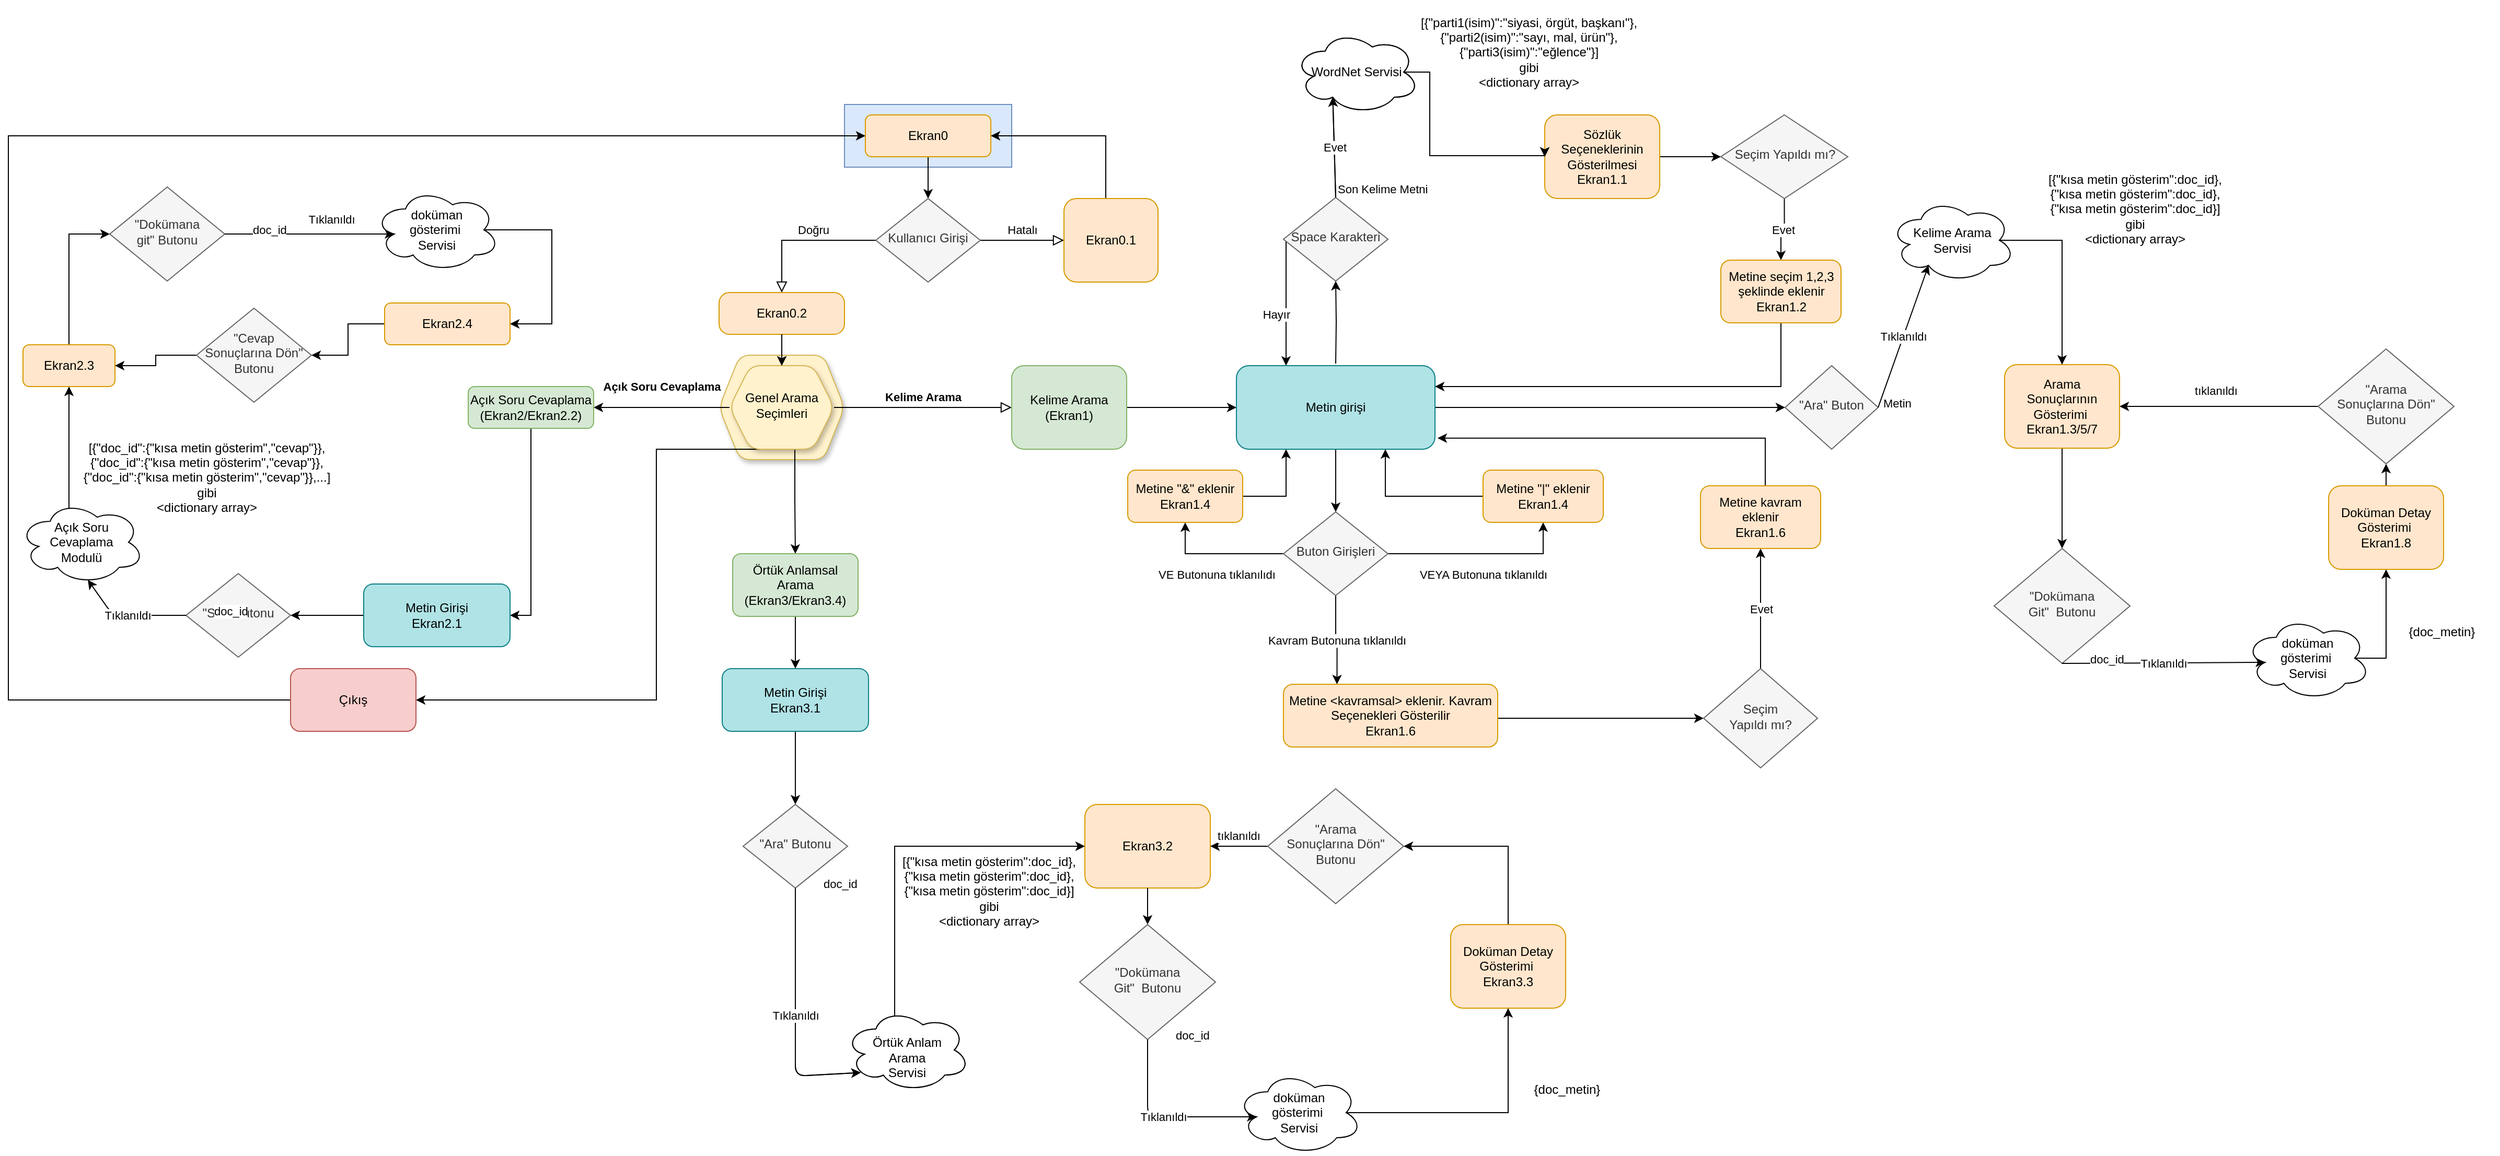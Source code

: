 <mxfile version="13.10.2" type="github">
  <diagram id="C5RBs43oDa-KdzZeNtuy" name="Page-1">
    <mxGraphModel dx="2903" dy="2151" grid="1" gridSize="10" guides="1" tooltips="1" connect="1" arrows="1" fold="1" page="1" pageScale="1" pageWidth="827" pageHeight="1169" math="0" shadow="0">
      <root>
        <mxCell id="WIyWlLk6GJQsqaUBKTNV-0" />
        <mxCell id="WIyWlLk6GJQsqaUBKTNV-1" parent="WIyWlLk6GJQsqaUBKTNV-0" />
        <mxCell id="Lr3nLyAAVqgkOwrDRTjN-105" value="Genel Arama Seçimleri" style="shape=hexagon;perimeter=hexagonPerimeter2;whiteSpace=wrap;html=1;fixedSize=1;rounded=1;shadow=1;sketch=0;fontFamily=Helvetica;fontSize=12;align=center;strokeWidth=1;spacing=6;spacingTop=-4;fillColor=#fff2cc;strokeColor=#d6b656;rounded=1;sketch=0;" parent="WIyWlLk6GJQsqaUBKTNV-1" vertex="1">
          <mxGeometry x="60" y="270" width="120" height="100" as="geometry" />
        </mxCell>
        <mxCell id="Lr3nLyAAVqgkOwrDRTjN-86" value="" style="rounded=0;whiteSpace=wrap;html=1;fillColor=#dae8fc;strokeColor=#6c8ebf;" parent="WIyWlLk6GJQsqaUBKTNV-1" vertex="1">
          <mxGeometry x="180" y="30" width="160" height="60" as="geometry" />
        </mxCell>
        <mxCell id="Lr3nLyAAVqgkOwrDRTjN-85" style="edgeStyle=orthogonalEdgeStyle;rounded=0;orthogonalLoop=1;jettySize=auto;html=1;exitX=0.5;exitY=1;exitDx=0;exitDy=0;entryX=0.5;entryY=0;entryDx=0;entryDy=0;" parent="WIyWlLk6GJQsqaUBKTNV-1" source="WIyWlLk6GJQsqaUBKTNV-3" target="WIyWlLk6GJQsqaUBKTNV-6" edge="1">
          <mxGeometry relative="1" as="geometry" />
        </mxCell>
        <mxCell id="WIyWlLk6GJQsqaUBKTNV-3" value="Ekran0" style="rounded=1;whiteSpace=wrap;html=1;fontSize=12;glass=0;strokeWidth=1;shadow=0;fillColor=#ffe6cc;strokeColor=#d79b00;" parent="WIyWlLk6GJQsqaUBKTNV-1" vertex="1">
          <mxGeometry x="200" y="40" width="120" height="40" as="geometry" />
        </mxCell>
        <mxCell id="WIyWlLk6GJQsqaUBKTNV-4" value="Doğru" style="rounded=0;html=1;jettySize=auto;orthogonalLoop=1;fontSize=11;endArrow=block;endFill=0;endSize=8;strokeWidth=1;shadow=0;labelBackgroundColor=none;edgeStyle=orthogonalEdgeStyle;entryX=0.5;entryY=0;entryDx=0;entryDy=0;" parent="WIyWlLk6GJQsqaUBKTNV-1" source="WIyWlLk6GJQsqaUBKTNV-6" target="Lr3nLyAAVqgkOwrDRTjN-0" edge="1">
          <mxGeometry x="-0.143" y="-10" relative="1" as="geometry">
            <mxPoint as="offset" />
          </mxGeometry>
        </mxCell>
        <mxCell id="WIyWlLk6GJQsqaUBKTNV-5" value="Hatalı" style="edgeStyle=orthogonalEdgeStyle;rounded=0;html=1;jettySize=auto;orthogonalLoop=1;fontSize=11;endArrow=block;endFill=0;endSize=8;strokeWidth=1;shadow=0;labelBackgroundColor=none;" parent="WIyWlLk6GJQsqaUBKTNV-1" source="WIyWlLk6GJQsqaUBKTNV-6" target="WIyWlLk6GJQsqaUBKTNV-7" edge="1">
          <mxGeometry y="10" relative="1" as="geometry">
            <mxPoint as="offset" />
            <mxPoint x="370" y="170" as="targetPoint" />
          </mxGeometry>
        </mxCell>
        <mxCell id="WIyWlLk6GJQsqaUBKTNV-6" value="Kullanıcı Girişi" style="rhombus;whiteSpace=wrap;html=1;shadow=0;fontFamily=Helvetica;fontSize=12;align=center;strokeWidth=1;spacing=6;spacingTop=-4;fillColor=#f5f5f5;strokeColor=#666666;fontColor=#333333;" parent="WIyWlLk6GJQsqaUBKTNV-1" vertex="1">
          <mxGeometry x="210" y="120" width="100" height="80" as="geometry" />
        </mxCell>
        <mxCell id="Lr3nLyAAVqgkOwrDRTjN-12" style="edgeStyle=orthogonalEdgeStyle;rounded=0;orthogonalLoop=1;jettySize=auto;html=1;exitX=0.75;exitY=0;exitDx=0;exitDy=0;entryX=1;entryY=0.5;entryDx=0;entryDy=0;" parent="WIyWlLk6GJQsqaUBKTNV-1" source="WIyWlLk6GJQsqaUBKTNV-7" target="WIyWlLk6GJQsqaUBKTNV-3" edge="1">
          <mxGeometry relative="1" as="geometry">
            <mxPoint x="440" y="60" as="targetPoint" />
            <Array as="points">
              <mxPoint x="430" y="120" />
              <mxPoint x="430" y="60" />
            </Array>
          </mxGeometry>
        </mxCell>
        <mxCell id="WIyWlLk6GJQsqaUBKTNV-7" value="Ekran0.1" style="rounded=1;whiteSpace=wrap;html=1;fontSize=12;glass=0;strokeWidth=1;shadow=0;fillColor=#ffe6cc;strokeColor=#d79b00;" parent="WIyWlLk6GJQsqaUBKTNV-1" vertex="1">
          <mxGeometry x="390" y="120" width="90" height="80" as="geometry" />
        </mxCell>
        <mxCell id="WIyWlLk6GJQsqaUBKTNV-9" value="Kelime Arama" style="edgeStyle=orthogonalEdgeStyle;rounded=0;html=1;jettySize=auto;orthogonalLoop=1;fontSize=11;endArrow=block;endFill=0;endSize=8;strokeWidth=1;shadow=0;labelBackgroundColor=none;entryX=0;entryY=0.5;entryDx=0;entryDy=0;fontStyle=1" parent="WIyWlLk6GJQsqaUBKTNV-1" source="WIyWlLk6GJQsqaUBKTNV-10" target="WIyWlLk6GJQsqaUBKTNV-12" edge="1">
          <mxGeometry y="10" relative="1" as="geometry">
            <mxPoint as="offset" />
            <mxPoint x="270" y="320" as="targetPoint" />
          </mxGeometry>
        </mxCell>
        <mxCell id="Lr3nLyAAVqgkOwrDRTjN-11" value="Açık Soru Cevaplama" style="edgeStyle=orthogonalEdgeStyle;rounded=0;orthogonalLoop=1;jettySize=auto;html=1;exitX=0;exitY=0.5;exitDx=0;exitDy=0;entryX=1;entryY=0.5;entryDx=0;entryDy=0;fontStyle=1" parent="WIyWlLk6GJQsqaUBKTNV-1" source="WIyWlLk6GJQsqaUBKTNV-10" target="Lr3nLyAAVqgkOwrDRTjN-10" edge="1">
          <mxGeometry y="-20" relative="1" as="geometry">
            <mxPoint as="offset" />
          </mxGeometry>
        </mxCell>
        <mxCell id="Lr3nLyAAVqgkOwrDRTjN-102" style="edgeStyle=orthogonalEdgeStyle;rounded=0;orthogonalLoop=1;jettySize=auto;html=1;exitX=0.375;exitY=1;exitDx=0;exitDy=0;entryX=1;entryY=0.5;entryDx=0;entryDy=0;" parent="WIyWlLk6GJQsqaUBKTNV-1" source="WIyWlLk6GJQsqaUBKTNV-10" target="Lr3nLyAAVqgkOwrDRTjN-53" edge="1">
          <mxGeometry relative="1" as="geometry">
            <Array as="points">
              <mxPoint y="360" />
              <mxPoint y="600" />
              <mxPoint x="-230" y="600" />
            </Array>
          </mxGeometry>
        </mxCell>
        <mxCell id="Lr3nLyAAVqgkOwrDRTjN-103" style="edgeStyle=orthogonalEdgeStyle;rounded=0;orthogonalLoop=1;jettySize=auto;html=1;exitX=0.625;exitY=1;exitDx=0;exitDy=0;entryX=0.5;entryY=0;entryDx=0;entryDy=0;" parent="WIyWlLk6GJQsqaUBKTNV-1" source="WIyWlLk6GJQsqaUBKTNV-10" target="WIyWlLk6GJQsqaUBKTNV-11" edge="1">
          <mxGeometry relative="1" as="geometry">
            <Array as="points">
              <mxPoint x="133" y="410" />
              <mxPoint x="133" y="410" />
            </Array>
          </mxGeometry>
        </mxCell>
        <mxCell id="WIyWlLk6GJQsqaUBKTNV-10" value="Genel Arama Seçimleri" style="shape=hexagon;perimeter=hexagonPerimeter2;whiteSpace=wrap;html=1;fixedSize=1;rounded=1;shadow=1;sketch=0;fontFamily=Helvetica;fontSize=12;align=center;strokeWidth=1;spacing=6;spacingTop=-4;fillColor=#fff2cc;strokeColor=#d6b656;rounded=1;sketch=0;" parent="WIyWlLk6GJQsqaUBKTNV-1" vertex="1">
          <mxGeometry x="70" y="280" width="100" height="80" as="geometry" />
        </mxCell>
        <mxCell id="Lr3nLyAAVqgkOwrDRTjN-84" style="edgeStyle=orthogonalEdgeStyle;rounded=0;orthogonalLoop=1;jettySize=auto;html=1;exitX=0.5;exitY=1;exitDx=0;exitDy=0;entryX=0.5;entryY=0;entryDx=0;entryDy=0;" parent="WIyWlLk6GJQsqaUBKTNV-1" source="WIyWlLk6GJQsqaUBKTNV-11" target="Lr3nLyAAVqgkOwrDRTjN-72" edge="1">
          <mxGeometry relative="1" as="geometry" />
        </mxCell>
        <mxCell id="WIyWlLk6GJQsqaUBKTNV-11" value="Örtük Anlamsal Arama &lt;br&gt;(Ekran3/Ekran3.4)" style="rounded=1;whiteSpace=wrap;html=1;fontSize=12;glass=0;strokeWidth=1;shadow=0;fillColor=#d5e8d4;strokeColor=#82b366;arcSize=13;" parent="WIyWlLk6GJQsqaUBKTNV-1" vertex="1">
          <mxGeometry x="73" y="460" width="120" height="60" as="geometry" />
        </mxCell>
        <mxCell id="Lr3nLyAAVqgkOwrDRTjN-5" style="edgeStyle=orthogonalEdgeStyle;rounded=0;orthogonalLoop=1;jettySize=auto;html=1;exitX=1;exitY=0.5;exitDx=0;exitDy=0;entryX=0;entryY=0.5;entryDx=0;entryDy=0;" parent="WIyWlLk6GJQsqaUBKTNV-1" source="WIyWlLk6GJQsqaUBKTNV-12" target="Lr3nLyAAVqgkOwrDRTjN-14" edge="1">
          <mxGeometry relative="1" as="geometry">
            <mxPoint x="551" y="260" as="sourcePoint" />
          </mxGeometry>
        </mxCell>
        <mxCell id="WIyWlLk6GJQsqaUBKTNV-12" value="Kelime Arama&lt;br&gt;(Ekran1)" style="rounded=1;whiteSpace=wrap;html=1;fontSize=12;glass=0;strokeWidth=1;shadow=0;fillColor=#d5e8d4;strokeColor=#82b366;" parent="WIyWlLk6GJQsqaUBKTNV-1" vertex="1">
          <mxGeometry x="340" y="280" width="110" height="80" as="geometry" />
        </mxCell>
        <mxCell id="Lr3nLyAAVqgkOwrDRTjN-100" value="" style="edgeStyle=orthogonalEdgeStyle;rounded=0;orthogonalLoop=1;jettySize=auto;html=1;" parent="WIyWlLk6GJQsqaUBKTNV-1" source="Lr3nLyAAVqgkOwrDRTjN-0" target="WIyWlLk6GJQsqaUBKTNV-10" edge="1">
          <mxGeometry relative="1" as="geometry" />
        </mxCell>
        <mxCell id="Lr3nLyAAVqgkOwrDRTjN-0" value="Ekran0.2" style="rounded=1;whiteSpace=wrap;html=1;fontSize=12;glass=0;strokeWidth=1;shadow=0;arcSize=25;fillColor=#ffe6cc;strokeColor=#d79b00;" parent="WIyWlLk6GJQsqaUBKTNV-1" vertex="1">
          <mxGeometry x="60" y="210" width="120" height="40" as="geometry" />
        </mxCell>
        <mxCell id="Lr3nLyAAVqgkOwrDRTjN-1" value="" style="endArrow=classic;html=1;exitX=0.5;exitY=1;exitDx=0;exitDy=0;entryX=0.5;entryY=0;entryDx=0;entryDy=0;" parent="WIyWlLk6GJQsqaUBKTNV-1" source="Lr3nLyAAVqgkOwrDRTjN-0" target="WIyWlLk6GJQsqaUBKTNV-10" edge="1">
          <mxGeometry width="50" height="50" relative="1" as="geometry">
            <mxPoint x="390" y="370" as="sourcePoint" />
            <mxPoint x="440" y="320" as="targetPoint" />
          </mxGeometry>
        </mxCell>
        <mxCell id="Lr3nLyAAVqgkOwrDRTjN-16" value="Hayır" style="edgeStyle=orthogonalEdgeStyle;rounded=0;orthogonalLoop=1;jettySize=auto;html=1;exitX=0;exitY=0.5;exitDx=0;exitDy=0;entryX=0.25;entryY=0;entryDx=0;entryDy=0;" parent="WIyWlLk6GJQsqaUBKTNV-1" source="Lr3nLyAAVqgkOwrDRTjN-4" target="Lr3nLyAAVqgkOwrDRTjN-14" edge="1">
          <mxGeometry x="0.196" y="-10" relative="1" as="geometry">
            <mxPoint x="680" y="259" as="targetPoint" />
            <Array as="points">
              <mxPoint x="603" y="159" />
            </Array>
            <mxPoint as="offset" />
          </mxGeometry>
        </mxCell>
        <mxCell id="Lr3nLyAAVqgkOwrDRTjN-4" value="Space Karakteri" style="rhombus;whiteSpace=wrap;html=1;shadow=0;fontFamily=Helvetica;fontSize=12;align=center;strokeWidth=1;spacing=6;spacingTop=-4;fillColor=#f5f5f5;strokeColor=#666666;fontColor=#333333;" parent="WIyWlLk6GJQsqaUBKTNV-1" vertex="1">
          <mxGeometry x="600" y="119" width="100" height="80" as="geometry" />
        </mxCell>
        <mxCell id="Lr3nLyAAVqgkOwrDRTjN-30" style="edgeStyle=orthogonalEdgeStyle;rounded=0;orthogonalLoop=1;jettySize=auto;html=1;exitX=1;exitY=0.5;exitDx=0;exitDy=0;entryX=0;entryY=0.5;entryDx=0;entryDy=0;" parent="WIyWlLk6GJQsqaUBKTNV-1" source="Lr3nLyAAVqgkOwrDRTjN-6" target="Lr3nLyAAVqgkOwrDRTjN-7" edge="1">
          <mxGeometry relative="1" as="geometry">
            <mxPoint x="1011" y="170" as="targetPoint" />
          </mxGeometry>
        </mxCell>
        <mxCell id="Lr3nLyAAVqgkOwrDRTjN-6" value="Sözlük Seçeneklerinin Gösterilmesi&lt;br&gt;Ekran1.1" style="rounded=1;whiteSpace=wrap;html=1;fontSize=12;glass=0;strokeWidth=1;shadow=0;fillColor=#ffe6cc;strokeColor=#d79b00;" parent="WIyWlLk6GJQsqaUBKTNV-1" vertex="1">
          <mxGeometry x="850" y="40" width="110" height="80" as="geometry" />
        </mxCell>
        <mxCell id="Lr3nLyAAVqgkOwrDRTjN-39" value="Evet" style="edgeStyle=orthogonalEdgeStyle;rounded=0;orthogonalLoop=1;jettySize=auto;html=1;entryX=0.5;entryY=0;entryDx=0;entryDy=0;exitX=0.5;exitY=1;exitDx=0;exitDy=0;" parent="WIyWlLk6GJQsqaUBKTNV-1" source="Lr3nLyAAVqgkOwrDRTjN-7" target="Lr3nLyAAVqgkOwrDRTjN-38" edge="1">
          <mxGeometry relative="1" as="geometry">
            <mxPoint x="1061" y="215" as="sourcePoint" />
          </mxGeometry>
        </mxCell>
        <mxCell id="Lr3nLyAAVqgkOwrDRTjN-7" value="Seçim Yapıldı mı?" style="rhombus;whiteSpace=wrap;html=1;shadow=0;fontFamily=Helvetica;fontSize=12;align=center;strokeWidth=1;spacing=6;spacingTop=-4;fillColor=#f5f5f5;strokeColor=#666666;fontColor=#333333;" parent="WIyWlLk6GJQsqaUBKTNV-1" vertex="1">
          <mxGeometry x="1018.5" y="40" width="121.5" height="80" as="geometry" />
        </mxCell>
        <mxCell id="Lr3nLyAAVqgkOwrDRTjN-57" style="edgeStyle=orthogonalEdgeStyle;rounded=0;orthogonalLoop=1;jettySize=auto;html=1;exitX=0.5;exitY=1;exitDx=0;exitDy=0;entryX=1;entryY=0.5;entryDx=0;entryDy=0;" parent="WIyWlLk6GJQsqaUBKTNV-1" source="Lr3nLyAAVqgkOwrDRTjN-10" target="Lr3nLyAAVqgkOwrDRTjN-56" edge="1">
          <mxGeometry relative="1" as="geometry" />
        </mxCell>
        <mxCell id="Lr3nLyAAVqgkOwrDRTjN-10" value="Açık Soru Cevaplama&lt;br&gt;(Ekran2/Ekran2.2)" style="rounded=1;whiteSpace=wrap;html=1;fontSize=12;glass=0;strokeWidth=1;shadow=0;fillColor=#d5e8d4;strokeColor=#82b366;" parent="WIyWlLk6GJQsqaUBKTNV-1" vertex="1">
          <mxGeometry x="-180" y="300" width="120" height="40" as="geometry" />
        </mxCell>
        <mxCell id="Lr3nLyAAVqgkOwrDRTjN-15" style="edgeStyle=orthogonalEdgeStyle;rounded=0;orthogonalLoop=1;jettySize=auto;html=1;entryX=0.5;entryY=1;entryDx=0;entryDy=0;" parent="WIyWlLk6GJQsqaUBKTNV-1" target="Lr3nLyAAVqgkOwrDRTjN-4" edge="1">
          <mxGeometry relative="1" as="geometry">
            <mxPoint x="650" y="278" as="sourcePoint" />
          </mxGeometry>
        </mxCell>
        <mxCell id="Lr3nLyAAVqgkOwrDRTjN-22" style="edgeStyle=orthogonalEdgeStyle;rounded=0;orthogonalLoop=1;jettySize=auto;html=1;exitX=0.5;exitY=1;exitDx=0;exitDy=0;entryX=0.5;entryY=0;entryDx=0;entryDy=0;" parent="WIyWlLk6GJQsqaUBKTNV-1" source="Lr3nLyAAVqgkOwrDRTjN-14" target="Lr3nLyAAVqgkOwrDRTjN-17" edge="1">
          <mxGeometry relative="1" as="geometry" />
        </mxCell>
        <mxCell id="Lr3nLyAAVqgkOwrDRTjN-41" style="edgeStyle=orthogonalEdgeStyle;rounded=0;orthogonalLoop=1;jettySize=auto;html=1;exitX=1;exitY=0.5;exitDx=0;exitDy=0;entryX=0;entryY=0.5;entryDx=0;entryDy=0;" parent="WIyWlLk6GJQsqaUBKTNV-1" source="Lr3nLyAAVqgkOwrDRTjN-14" target="Lr3nLyAAVqgkOwrDRTjN-42" edge="1">
          <mxGeometry relative="1" as="geometry">
            <mxPoint x="1133.207" y="345.138" as="targetPoint" />
          </mxGeometry>
        </mxCell>
        <mxCell id="Lr3nLyAAVqgkOwrDRTjN-14" value="Metin girişi" style="rounded=1;whiteSpace=wrap;html=1;fontSize=12;glass=0;strokeWidth=1;shadow=0;fillColor=#b0e3e6;strokeColor=#0e8088;" parent="WIyWlLk6GJQsqaUBKTNV-1" vertex="1">
          <mxGeometry x="555" y="280" width="190" height="80" as="geometry" />
        </mxCell>
        <mxCell id="Lr3nLyAAVqgkOwrDRTjN-23" value="VE Butonuna tıklanılıdı" style="edgeStyle=orthogonalEdgeStyle;rounded=0;orthogonalLoop=1;jettySize=auto;html=1;exitX=0;exitY=0.5;exitDx=0;exitDy=0;entryX=0.5;entryY=1;entryDx=0;entryDy=0;" parent="WIyWlLk6GJQsqaUBKTNV-1" source="Lr3nLyAAVqgkOwrDRTjN-17" target="Lr3nLyAAVqgkOwrDRTjN-18" edge="1">
          <mxGeometry x="0.029" y="20" relative="1" as="geometry">
            <mxPoint as="offset" />
          </mxGeometry>
        </mxCell>
        <mxCell id="Lr3nLyAAVqgkOwrDRTjN-24" value="VEYA Butonuna tıklanıldı" style="edgeStyle=orthogonalEdgeStyle;rounded=0;orthogonalLoop=1;jettySize=auto;html=1;exitX=1;exitY=0.5;exitDx=0;exitDy=0;entryX=0.5;entryY=1;entryDx=0;entryDy=0;" parent="WIyWlLk6GJQsqaUBKTNV-1" source="Lr3nLyAAVqgkOwrDRTjN-17" target="Lr3nLyAAVqgkOwrDRTjN-20" edge="1">
          <mxGeometry x="0.016" y="-20" relative="1" as="geometry">
            <mxPoint as="offset" />
          </mxGeometry>
        </mxCell>
        <mxCell id="Lr3nLyAAVqgkOwrDRTjN-27" value="Kavram Butonuna tıklanıldı" style="edgeStyle=orthogonalEdgeStyle;rounded=0;orthogonalLoop=1;jettySize=auto;html=1;entryX=0.25;entryY=0;entryDx=0;entryDy=0;" parent="WIyWlLk6GJQsqaUBKTNV-1" source="Lr3nLyAAVqgkOwrDRTjN-17" target="Lr3nLyAAVqgkOwrDRTjN-25" edge="1">
          <mxGeometry relative="1" as="geometry" />
        </mxCell>
        <mxCell id="Lr3nLyAAVqgkOwrDRTjN-17" value="Buton Girişleri" style="rhombus;whiteSpace=wrap;html=1;shadow=0;fontFamily=Helvetica;fontSize=12;align=center;strokeWidth=1;spacing=6;spacingTop=-4;fillColor=#f5f5f5;strokeColor=#666666;fontColor=#333333;" parent="WIyWlLk6GJQsqaUBKTNV-1" vertex="1">
          <mxGeometry x="600" y="420" width="100" height="80" as="geometry" />
        </mxCell>
        <mxCell id="Lr3nLyAAVqgkOwrDRTjN-19" style="edgeStyle=orthogonalEdgeStyle;rounded=0;orthogonalLoop=1;jettySize=auto;html=1;exitX=1;exitY=0.5;exitDx=0;exitDy=0;entryX=0.25;entryY=1;entryDx=0;entryDy=0;" parent="WIyWlLk6GJQsqaUBKTNV-1" source="Lr3nLyAAVqgkOwrDRTjN-18" target="Lr3nLyAAVqgkOwrDRTjN-14" edge="1">
          <mxGeometry relative="1" as="geometry" />
        </mxCell>
        <mxCell id="Lr3nLyAAVqgkOwrDRTjN-18" value="Metine &quot;&amp;amp;&quot; eklenir&lt;br&gt;Ekran1.4" style="rounded=1;whiteSpace=wrap;html=1;fontSize=12;glass=0;strokeWidth=1;shadow=0;fillColor=#ffe6cc;strokeColor=#d79b00;" parent="WIyWlLk6GJQsqaUBKTNV-1" vertex="1">
          <mxGeometry x="451" y="380" width="110" height="50" as="geometry" />
        </mxCell>
        <mxCell id="Lr3nLyAAVqgkOwrDRTjN-21" style="edgeStyle=orthogonalEdgeStyle;rounded=0;orthogonalLoop=1;jettySize=auto;html=1;exitX=0;exitY=0.5;exitDx=0;exitDy=0;entryX=0.75;entryY=1;entryDx=0;entryDy=0;" parent="WIyWlLk6GJQsqaUBKTNV-1" source="Lr3nLyAAVqgkOwrDRTjN-20" target="Lr3nLyAAVqgkOwrDRTjN-14" edge="1">
          <mxGeometry relative="1" as="geometry" />
        </mxCell>
        <mxCell id="Lr3nLyAAVqgkOwrDRTjN-20" value="Metine &quot;|&quot; eklenir&lt;br&gt;Ekran1.4" style="rounded=1;whiteSpace=wrap;html=1;fontSize=12;glass=0;strokeWidth=1;shadow=0;fillColor=#ffe6cc;strokeColor=#d79b00;" parent="WIyWlLk6GJQsqaUBKTNV-1" vertex="1">
          <mxGeometry x="791" y="380" width="115" height="50" as="geometry" />
        </mxCell>
        <mxCell id="Lr3nLyAAVqgkOwrDRTjN-31" style="edgeStyle=orthogonalEdgeStyle;rounded=0;orthogonalLoop=1;jettySize=auto;html=1;exitX=1;exitY=0.5;exitDx=0;exitDy=0;entryX=0;entryY=0.5;entryDx=0;entryDy=0;" parent="WIyWlLk6GJQsqaUBKTNV-1" source="Lr3nLyAAVqgkOwrDRTjN-25" target="Lr3nLyAAVqgkOwrDRTjN-32" edge="1">
          <mxGeometry relative="1" as="geometry">
            <mxPoint x="801" y="580" as="targetPoint" />
            <Array as="points">
              <mxPoint x="805" y="618" />
            </Array>
          </mxGeometry>
        </mxCell>
        <mxCell id="Lr3nLyAAVqgkOwrDRTjN-25" value="Metine &amp;lt;kavramsal&amp;gt; eklenir. Kavram Seçenekleri Gösterilir&lt;br&gt;Ekran1.6" style="rounded=1;whiteSpace=wrap;html=1;fontSize=12;glass=0;strokeWidth=1;shadow=0;fillColor=#ffe6cc;strokeColor=#d79b00;" parent="WIyWlLk6GJQsqaUBKTNV-1" vertex="1">
          <mxGeometry x="600" y="585" width="205" height="60" as="geometry" />
        </mxCell>
        <mxCell id="Lr3nLyAAVqgkOwrDRTjN-36" value="Evet" style="edgeStyle=orthogonalEdgeStyle;rounded=0;orthogonalLoop=1;jettySize=auto;html=1;exitX=0.5;exitY=0;exitDx=0;exitDy=0;entryX=0.5;entryY=1;entryDx=0;entryDy=0;" parent="WIyWlLk6GJQsqaUBKTNV-1" source="Lr3nLyAAVqgkOwrDRTjN-32" target="Lr3nLyAAVqgkOwrDRTjN-35" edge="1">
          <mxGeometry relative="1" as="geometry" />
        </mxCell>
        <mxCell id="Lr3nLyAAVqgkOwrDRTjN-32" value="Seçim &lt;br&gt;Yapıldı mı?" style="rhombus;whiteSpace=wrap;html=1;shadow=0;fontFamily=Helvetica;fontSize=12;align=center;strokeWidth=1;spacing=6;spacingTop=-4;fillColor=#f5f5f5;strokeColor=#666666;fontColor=#333333;" parent="WIyWlLk6GJQsqaUBKTNV-1" vertex="1">
          <mxGeometry x="1002" y="570" width="109" height="95" as="geometry" />
        </mxCell>
        <mxCell id="Lr3nLyAAVqgkOwrDRTjN-37" style="edgeStyle=orthogonalEdgeStyle;rounded=0;orthogonalLoop=1;jettySize=auto;html=1;exitX=0.5;exitY=0;exitDx=0;exitDy=0;entryX=1.013;entryY=0.867;entryDx=0;entryDy=0;entryPerimeter=0;" parent="WIyWlLk6GJQsqaUBKTNV-1" source="Lr3nLyAAVqgkOwrDRTjN-35" target="Lr3nLyAAVqgkOwrDRTjN-14" edge="1">
          <mxGeometry relative="1" as="geometry">
            <Array as="points">
              <mxPoint x="1061" y="349" />
            </Array>
          </mxGeometry>
        </mxCell>
        <mxCell id="Lr3nLyAAVqgkOwrDRTjN-35" value="Metine kavram eklenir&lt;br&gt;Ekran1.6" style="rounded=1;whiteSpace=wrap;html=1;fontSize=12;glass=0;strokeWidth=1;shadow=0;fillColor=#ffe6cc;strokeColor=#d79b00;" parent="WIyWlLk6GJQsqaUBKTNV-1" vertex="1">
          <mxGeometry x="999" y="395" width="115" height="60" as="geometry" />
        </mxCell>
        <mxCell id="Lr3nLyAAVqgkOwrDRTjN-40" style="edgeStyle=orthogonalEdgeStyle;rounded=0;orthogonalLoop=1;jettySize=auto;html=1;exitX=0.5;exitY=1;exitDx=0;exitDy=0;entryX=1;entryY=0.25;entryDx=0;entryDy=0;" parent="WIyWlLk6GJQsqaUBKTNV-1" source="Lr3nLyAAVqgkOwrDRTjN-38" target="Lr3nLyAAVqgkOwrDRTjN-14" edge="1">
          <mxGeometry relative="1" as="geometry">
            <mxPoint x="680" y="320" as="targetPoint" />
            <Array as="points">
              <mxPoint x="1076" y="300" />
            </Array>
          </mxGeometry>
        </mxCell>
        <mxCell id="Lr3nLyAAVqgkOwrDRTjN-38" value="Metine seçim 1,2,3 şeklinde eklenir&lt;br&gt;Ekran1.2" style="rounded=1;whiteSpace=wrap;html=1;fontSize=12;glass=0;strokeWidth=1;shadow=0;fillColor=#ffe6cc;strokeColor=#d79b00;" parent="WIyWlLk6GJQsqaUBKTNV-1" vertex="1">
          <mxGeometry x="1018.5" y="179" width="115" height="60" as="geometry" />
        </mxCell>
        <mxCell id="Lr3nLyAAVqgkOwrDRTjN-42" value="&quot;Ara&quot; Buton" style="rhombus;whiteSpace=wrap;html=1;shadow=0;fontFamily=Helvetica;fontSize=12;align=center;strokeWidth=1;spacing=6;spacingTop=-4;fillColor=#f5f5f5;strokeColor=#666666;fontColor=#333333;" parent="WIyWlLk6GJQsqaUBKTNV-1" vertex="1">
          <mxGeometry x="1080" y="280" width="89" height="80" as="geometry" />
        </mxCell>
        <mxCell id="Lr3nLyAAVqgkOwrDRTjN-49" style="edgeStyle=orthogonalEdgeStyle;rounded=0;orthogonalLoop=1;jettySize=auto;html=1;exitX=0.5;exitY=1;exitDx=0;exitDy=0;entryX=0.5;entryY=0;entryDx=0;entryDy=0;" parent="WIyWlLk6GJQsqaUBKTNV-1" source="Lr3nLyAAVqgkOwrDRTjN-43" target="Lr3nLyAAVqgkOwrDRTjN-44" edge="1">
          <mxGeometry relative="1" as="geometry">
            <Array as="points">
              <mxPoint x="1345" y="420" />
              <mxPoint x="1345" y="420" />
            </Array>
          </mxGeometry>
        </mxCell>
        <mxCell id="Lr3nLyAAVqgkOwrDRTjN-43" value="Arama &lt;br&gt;Sonuçlarının Gösterimi&amp;nbsp;&lt;br&gt;Ekran1.3/5/7" style="rounded=1;whiteSpace=wrap;html=1;fontSize=12;glass=0;strokeWidth=1;shadow=0;fillColor=#ffe6cc;strokeColor=#d79b00;" parent="WIyWlLk6GJQsqaUBKTNV-1" vertex="1">
          <mxGeometry x="1290" y="279" width="110" height="80" as="geometry" />
        </mxCell>
        <mxCell id="Lr3nLyAAVqgkOwrDRTjN-44" value="&quot;Dokümana &lt;br&gt;Git&quot;&amp;nbsp; Butonu" style="rhombus;whiteSpace=wrap;html=1;shadow=0;fontFamily=Helvetica;fontSize=12;align=center;strokeWidth=1;spacing=6;spacingTop=-4;fillColor=#f5f5f5;strokeColor=#666666;fontColor=#333333;" parent="WIyWlLk6GJQsqaUBKTNV-1" vertex="1">
          <mxGeometry x="1280" y="455" width="130" height="110" as="geometry" />
        </mxCell>
        <mxCell id="Lr3nLyAAVqgkOwrDRTjN-47" style="edgeStyle=orthogonalEdgeStyle;rounded=0;orthogonalLoop=1;jettySize=auto;html=1;exitX=0.5;exitY=0;exitDx=0;exitDy=0;entryX=0.5;entryY=1;entryDx=0;entryDy=0;" parent="WIyWlLk6GJQsqaUBKTNV-1" source="Lr3nLyAAVqgkOwrDRTjN-45" target="Lr3nLyAAVqgkOwrDRTjN-46" edge="1">
          <mxGeometry relative="1" as="geometry">
            <mxPoint x="1700" y="322" as="targetPoint" />
          </mxGeometry>
        </mxCell>
        <mxCell id="Lr3nLyAAVqgkOwrDRTjN-45" value="Doküman Detay Gösterimi&amp;nbsp;&lt;br&gt;Ekran1.8" style="rounded=1;whiteSpace=wrap;html=1;fontSize=12;glass=0;strokeWidth=1;shadow=0;fillColor=#ffe6cc;strokeColor=#d79b00;" parent="WIyWlLk6GJQsqaUBKTNV-1" vertex="1">
          <mxGeometry x="1600" y="395" width="110" height="80" as="geometry" />
        </mxCell>
        <mxCell id="Lr3nLyAAVqgkOwrDRTjN-48" value="tıklanıldı" style="edgeStyle=orthogonalEdgeStyle;rounded=0;orthogonalLoop=1;jettySize=auto;html=1;entryX=1;entryY=0.5;entryDx=0;entryDy=0;" parent="WIyWlLk6GJQsqaUBKTNV-1" source="Lr3nLyAAVqgkOwrDRTjN-46" target="Lr3nLyAAVqgkOwrDRTjN-43" edge="1">
          <mxGeometry x="0.037" y="-15" relative="1" as="geometry">
            <mxPoint x="1701.0" y="195" as="sourcePoint" />
            <mxPoint as="offset" />
          </mxGeometry>
        </mxCell>
        <mxCell id="Lr3nLyAAVqgkOwrDRTjN-46" value="&quot;Arama &lt;br&gt;Sonuçlarına Dön&quot; Butonu" style="rhombus;whiteSpace=wrap;html=1;shadow=0;fontFamily=Helvetica;fontSize=12;align=center;strokeWidth=1;spacing=6;spacingTop=-4;fillColor=#f5f5f5;strokeColor=#666666;fontColor=#333333;" parent="WIyWlLk6GJQsqaUBKTNV-1" vertex="1">
          <mxGeometry x="1590" y="264" width="130" height="110" as="geometry" />
        </mxCell>
        <mxCell id="Lr3nLyAAVqgkOwrDRTjN-55" style="edgeStyle=orthogonalEdgeStyle;rounded=0;orthogonalLoop=1;jettySize=auto;html=1;exitX=0;exitY=0.5;exitDx=0;exitDy=0;entryX=0;entryY=0.5;entryDx=0;entryDy=0;" parent="WIyWlLk6GJQsqaUBKTNV-1" source="Lr3nLyAAVqgkOwrDRTjN-53" target="WIyWlLk6GJQsqaUBKTNV-3" edge="1">
          <mxGeometry relative="1" as="geometry">
            <Array as="points">
              <mxPoint x="-620" y="600" />
              <mxPoint x="-620" y="60" />
            </Array>
          </mxGeometry>
        </mxCell>
        <mxCell id="Lr3nLyAAVqgkOwrDRTjN-53" value="Çıkış" style="rounded=1;whiteSpace=wrap;html=1;fontSize=12;glass=0;strokeWidth=1;shadow=0;fillColor=#f8cecc;strokeColor=#b85450;" parent="WIyWlLk6GJQsqaUBKTNV-1" vertex="1">
          <mxGeometry x="-350" y="570" width="120" height="60" as="geometry" />
        </mxCell>
        <mxCell id="Lr3nLyAAVqgkOwrDRTjN-71" style="edgeStyle=orthogonalEdgeStyle;rounded=0;orthogonalLoop=1;jettySize=auto;html=1;exitX=0;exitY=0.5;exitDx=0;exitDy=0;entryX=1;entryY=0.5;entryDx=0;entryDy=0;" parent="WIyWlLk6GJQsqaUBKTNV-1" source="Lr3nLyAAVqgkOwrDRTjN-56" target="Lr3nLyAAVqgkOwrDRTjN-58" edge="1">
          <mxGeometry relative="1" as="geometry">
            <mxPoint x="-460" y="520" as="targetPoint" />
          </mxGeometry>
        </mxCell>
        <mxCell id="Lr3nLyAAVqgkOwrDRTjN-56" value="Metin Girişi&lt;br&gt;Ekran2.1" style="rounded=1;whiteSpace=wrap;html=1;fontSize=12;glass=0;strokeWidth=1;shadow=0;fillColor=#b0e3e6;strokeColor=#0e8088;" parent="WIyWlLk6GJQsqaUBKTNV-1" vertex="1">
          <mxGeometry x="-280" y="489" width="140" height="60" as="geometry" />
        </mxCell>
        <mxCell id="Lr3nLyAAVqgkOwrDRTjN-58" value="&quot;Sor&quot; Butonu" style="rhombus;whiteSpace=wrap;html=1;shadow=0;fontFamily=Helvetica;fontSize=12;align=center;strokeWidth=1;spacing=6;spacingTop=-4;fillColor=#f5f5f5;strokeColor=#666666;fontColor=#333333;" parent="WIyWlLk6GJQsqaUBKTNV-1" vertex="1">
          <mxGeometry x="-450" y="479" width="100" height="80" as="geometry" />
        </mxCell>
        <mxCell id="Lr3nLyAAVqgkOwrDRTjN-67" style="edgeStyle=orthogonalEdgeStyle;rounded=0;orthogonalLoop=1;jettySize=auto;html=1;exitX=0.5;exitY=0;exitDx=0;exitDy=0;entryX=0;entryY=0.5;entryDx=0;entryDy=0;" parent="WIyWlLk6GJQsqaUBKTNV-1" source="Lr3nLyAAVqgkOwrDRTjN-60" target="Lr3nLyAAVqgkOwrDRTjN-62" edge="1">
          <mxGeometry relative="1" as="geometry" />
        </mxCell>
        <mxCell id="Lr3nLyAAVqgkOwrDRTjN-60" value="Ekran2.3" style="rounded=1;whiteSpace=wrap;html=1;fontSize=12;glass=0;strokeWidth=1;shadow=0;fillColor=#ffe6cc;strokeColor=#d79b00;" parent="WIyWlLk6GJQsqaUBKTNV-1" vertex="1">
          <mxGeometry x="-606" y="260" width="88" height="40" as="geometry" />
        </mxCell>
        <mxCell id="Lr3nLyAAVqgkOwrDRTjN-62" value="&quot;Dokümana &lt;br&gt;git&quot; Butonu" style="rhombus;whiteSpace=wrap;html=1;shadow=0;fontFamily=Helvetica;fontSize=12;align=center;strokeWidth=1;spacing=6;spacingTop=-4;fillColor=#f5f5f5;strokeColor=#666666;fontColor=#333333;" parent="WIyWlLk6GJQsqaUBKTNV-1" vertex="1">
          <mxGeometry x="-523" y="109" width="110" height="90" as="geometry" />
        </mxCell>
        <mxCell id="Lr3nLyAAVqgkOwrDRTjN-69" style="edgeStyle=orthogonalEdgeStyle;rounded=0;orthogonalLoop=1;jettySize=auto;html=1;exitX=0;exitY=0.5;exitDx=0;exitDy=0;entryX=1;entryY=0.5;entryDx=0;entryDy=0;" parent="WIyWlLk6GJQsqaUBKTNV-1" source="Lr3nLyAAVqgkOwrDRTjN-65" target="Lr3nLyAAVqgkOwrDRTjN-68" edge="1">
          <mxGeometry relative="1" as="geometry" />
        </mxCell>
        <mxCell id="Lr3nLyAAVqgkOwrDRTjN-65" value="Ekran2.4" style="rounded=1;whiteSpace=wrap;html=1;fontSize=12;glass=0;strokeWidth=1;shadow=0;fillColor=#ffe6cc;strokeColor=#d79b00;" parent="WIyWlLk6GJQsqaUBKTNV-1" vertex="1">
          <mxGeometry x="-260" y="220" width="120" height="40" as="geometry" />
        </mxCell>
        <mxCell id="Lr3nLyAAVqgkOwrDRTjN-70" style="edgeStyle=orthogonalEdgeStyle;rounded=0;orthogonalLoop=1;jettySize=auto;html=1;exitX=0;exitY=0.5;exitDx=0;exitDy=0;" parent="WIyWlLk6GJQsqaUBKTNV-1" source="Lr3nLyAAVqgkOwrDRTjN-68" target="Lr3nLyAAVqgkOwrDRTjN-60" edge="1">
          <mxGeometry relative="1" as="geometry" />
        </mxCell>
        <mxCell id="Lr3nLyAAVqgkOwrDRTjN-68" value="&quot;Cevap Sonuçlarına Dön&quot; Butonu" style="rhombus;whiteSpace=wrap;html=1;shadow=0;fontFamily=Helvetica;fontSize=12;align=center;strokeWidth=1;spacing=6;spacingTop=-4;fillColor=#f5f5f5;strokeColor=#666666;fontColor=#333333;" parent="WIyWlLk6GJQsqaUBKTNV-1" vertex="1">
          <mxGeometry x="-440" y="225" width="110" height="90" as="geometry" />
        </mxCell>
        <mxCell id="Lr3nLyAAVqgkOwrDRTjN-83" style="edgeStyle=orthogonalEdgeStyle;rounded=0;orthogonalLoop=1;jettySize=auto;html=1;exitX=0.5;exitY=1;exitDx=0;exitDy=0;entryX=0.5;entryY=0;entryDx=0;entryDy=0;" parent="WIyWlLk6GJQsqaUBKTNV-1" source="Lr3nLyAAVqgkOwrDRTjN-72" target="Lr3nLyAAVqgkOwrDRTjN-73" edge="1">
          <mxGeometry relative="1" as="geometry" />
        </mxCell>
        <mxCell id="Lr3nLyAAVqgkOwrDRTjN-72" value="Metin Girişi&lt;br&gt;Ekran3.1" style="rounded=1;whiteSpace=wrap;html=1;fontSize=12;glass=0;strokeWidth=1;shadow=0;fillColor=#b0e3e6;strokeColor=#0e8088;" parent="WIyWlLk6GJQsqaUBKTNV-1" vertex="1">
          <mxGeometry x="63" y="570" width="140" height="60" as="geometry" />
        </mxCell>
        <mxCell id="Lr3nLyAAVqgkOwrDRTjN-73" value="&quot;Ara&quot; Butonu" style="rhombus;whiteSpace=wrap;html=1;shadow=0;fontFamily=Helvetica;fontSize=12;align=center;strokeWidth=1;spacing=6;spacingTop=-4;fillColor=#f5f5f5;strokeColor=#666666;fontColor=#333333;" parent="WIyWlLk6GJQsqaUBKTNV-1" vertex="1">
          <mxGeometry x="83" y="700" width="100" height="80" as="geometry" />
        </mxCell>
        <mxCell id="Lr3nLyAAVqgkOwrDRTjN-74" value="Ekran3.2" style="rounded=1;whiteSpace=wrap;html=1;fontSize=12;glass=0;strokeWidth=1;shadow=0;fillColor=#ffe6cc;strokeColor=#d79b00;" parent="WIyWlLk6GJQsqaUBKTNV-1" vertex="1">
          <mxGeometry x="410" y="700" width="120" height="80" as="geometry" />
        </mxCell>
        <mxCell id="Lr3nLyAAVqgkOwrDRTjN-90" style="edgeStyle=orthogonalEdgeStyle;rounded=0;orthogonalLoop=1;jettySize=auto;html=1;exitX=0.5;exitY=1;exitDx=0;exitDy=0;entryX=0.5;entryY=0;entryDx=0;entryDy=0;" parent="WIyWlLk6GJQsqaUBKTNV-1" target="Lr3nLyAAVqgkOwrDRTjN-92" edge="1" source="Lr3nLyAAVqgkOwrDRTjN-74">
          <mxGeometry relative="1" as="geometry">
            <mxPoint x="340.0" y="780" as="sourcePoint" />
            <Array as="points">
              <mxPoint x="470" y="800" />
            </Array>
          </mxGeometry>
        </mxCell>
        <mxCell id="Lr3nLyAAVqgkOwrDRTjN-92" value="&quot;Dokümana &lt;br&gt;Git&quot;&amp;nbsp; Butonu" style="rhombus;whiteSpace=wrap;html=1;shadow=0;fontFamily=Helvetica;fontSize=12;align=center;strokeWidth=1;spacing=6;spacingTop=-4;fillColor=#f5f5f5;strokeColor=#666666;fontColor=#333333;" parent="WIyWlLk6GJQsqaUBKTNV-1" vertex="1">
          <mxGeometry x="405" y="815" width="130" height="110" as="geometry" />
        </mxCell>
        <mxCell id="Lr3nLyAAVqgkOwrDRTjN-93" style="edgeStyle=orthogonalEdgeStyle;rounded=0;orthogonalLoop=1;jettySize=auto;html=1;exitX=0.5;exitY=0;exitDx=0;exitDy=0;entryX=1;entryY=0.5;entryDx=0;entryDy=0;" parent="WIyWlLk6GJQsqaUBKTNV-1" source="Lr3nLyAAVqgkOwrDRTjN-94" target="Lr3nLyAAVqgkOwrDRTjN-96" edge="1">
          <mxGeometry relative="1" as="geometry">
            <mxPoint x="695" y="742" as="targetPoint" />
          </mxGeometry>
        </mxCell>
        <mxCell id="Lr3nLyAAVqgkOwrDRTjN-94" value="Doküman Detay Gösterimi&amp;nbsp;&lt;br&gt;Ekran3.3" style="rounded=1;whiteSpace=wrap;html=1;fontSize=12;glass=0;strokeWidth=1;shadow=0;fillColor=#ffe6cc;strokeColor=#d79b00;" parent="WIyWlLk6GJQsqaUBKTNV-1" vertex="1">
          <mxGeometry x="760" y="815" width="110" height="80" as="geometry" />
        </mxCell>
        <mxCell id="Lr3nLyAAVqgkOwrDRTjN-95" value="tıklanıldı" style="edgeStyle=orthogonalEdgeStyle;rounded=0;orthogonalLoop=1;jettySize=auto;html=1;entryX=1;entryY=0.5;entryDx=0;entryDy=0;" parent="WIyWlLk6GJQsqaUBKTNV-1" source="Lr3nLyAAVqgkOwrDRTjN-96" target="Lr3nLyAAVqgkOwrDRTjN-74" edge="1">
          <mxGeometry x="0.027" y="-10" relative="1" as="geometry">
            <mxPoint x="696.0" y="615" as="sourcePoint" />
            <mxPoint x="340.0" y="700" as="targetPoint" />
            <mxPoint as="offset" />
          </mxGeometry>
        </mxCell>
        <mxCell id="Lr3nLyAAVqgkOwrDRTjN-96" value="&quot;Arama &lt;br&gt;Sonuçlarına Dön&quot; Butonu" style="rhombus;whiteSpace=wrap;html=1;shadow=0;fontFamily=Helvetica;fontSize=12;align=center;strokeWidth=1;spacing=6;spacingTop=-4;fillColor=#f5f5f5;strokeColor=#666666;fontColor=#333333;" parent="WIyWlLk6GJQsqaUBKTNV-1" vertex="1">
          <mxGeometry x="585" y="685" width="130" height="110" as="geometry" />
        </mxCell>
        <mxCell id="YRupltPknCaIxm0DdPau-4" style="edgeStyle=orthogonalEdgeStyle;rounded=0;orthogonalLoop=1;jettySize=auto;html=1;exitX=0.875;exitY=0.5;exitDx=0;exitDy=0;exitPerimeter=0;entryX=0;entryY=0.5;entryDx=0;entryDy=0;" edge="1" parent="WIyWlLk6GJQsqaUBKTNV-1" source="YRupltPknCaIxm0DdPau-1" target="Lr3nLyAAVqgkOwrDRTjN-6">
          <mxGeometry relative="1" as="geometry">
            <Array as="points">
              <mxPoint x="740" y="-1" />
              <mxPoint x="740" y="79" />
            </Array>
          </mxGeometry>
        </mxCell>
        <mxCell id="YRupltPknCaIxm0DdPau-1" value="WordNet Servisi" style="ellipse;shape=cloud;whiteSpace=wrap;html=1;" vertex="1" parent="WIyWlLk6GJQsqaUBKTNV-1">
          <mxGeometry x="610" y="-41" width="120" height="80" as="geometry" />
        </mxCell>
        <mxCell id="YRupltPknCaIxm0DdPau-7" value="" style="endArrow=classic;html=1;exitX=0.5;exitY=0;exitDx=0;exitDy=0;entryX=0.31;entryY=0.8;entryDx=0;entryDy=0;entryPerimeter=0;" edge="1" parent="WIyWlLk6GJQsqaUBKTNV-1" source="Lr3nLyAAVqgkOwrDRTjN-4" target="YRupltPknCaIxm0DdPau-1">
          <mxGeometry relative="1" as="geometry">
            <mxPoint x="630" y="110" as="sourcePoint" />
            <mxPoint x="790" y="110" as="targetPoint" />
          </mxGeometry>
        </mxCell>
        <mxCell id="YRupltPknCaIxm0DdPau-8" value="Evet" style="edgeLabel;resizable=0;html=1;align=center;verticalAlign=middle;" connectable="0" vertex="1" parent="YRupltPknCaIxm0DdPau-7">
          <mxGeometry relative="1" as="geometry" />
        </mxCell>
        <mxCell id="YRupltPknCaIxm0DdPau-9" value="Son Kelime Metni" style="edgeLabel;resizable=0;html=1;align=left;verticalAlign=bottom;" connectable="0" vertex="1" parent="YRupltPknCaIxm0DdPau-7">
          <mxGeometry x="-1" relative="1" as="geometry" />
        </mxCell>
        <mxCell id="YRupltPknCaIxm0DdPau-10" value="[{&quot;parti1(isim)&quot;:&quot;siyasi, örgüt, başkanı&quot;},{&quot;parti2(isim)&quot;:&quot;sayı, mal, ürün&quot;},&lt;br&gt;{&quot;parti3(isim)&quot;:&quot;eğlence&quot;}]&lt;br&gt;gibi&lt;br&gt;&amp;lt;dictionary array&amp;gt;" style="text;html=1;strokeColor=none;fillColor=none;align=center;verticalAlign=middle;whiteSpace=wrap;rounded=0;" vertex="1" parent="WIyWlLk6GJQsqaUBKTNV-1">
          <mxGeometry x="720" y="-70" width="230" height="100" as="geometry" />
        </mxCell>
        <mxCell id="YRupltPknCaIxm0DdPau-11" value="WordNet Servisi" style="ellipse;shape=cloud;whiteSpace=wrap;html=1;" vertex="1" parent="WIyWlLk6GJQsqaUBKTNV-1">
          <mxGeometry x="610" y="-41" width="120" height="80" as="geometry" />
        </mxCell>
        <mxCell id="YRupltPknCaIxm0DdPau-12" value="WordNet Servisi" style="ellipse;shape=cloud;whiteSpace=wrap;html=1;" vertex="1" parent="WIyWlLk6GJQsqaUBKTNV-1">
          <mxGeometry x="610" y="-41" width="120" height="80" as="geometry" />
        </mxCell>
        <mxCell id="YRupltPknCaIxm0DdPau-13" value="" style="endArrow=classic;html=1;exitX=0.5;exitY=0;exitDx=0;exitDy=0;entryX=0.31;entryY=0.8;entryDx=0;entryDy=0;entryPerimeter=0;" edge="1" parent="WIyWlLk6GJQsqaUBKTNV-1">
          <mxGeometry relative="1" as="geometry">
            <mxPoint x="650" y="119" as="sourcePoint" />
            <mxPoint x="647.2" y="23" as="targetPoint" />
          </mxGeometry>
        </mxCell>
        <mxCell id="YRupltPknCaIxm0DdPau-14" value="Evet" style="edgeLabel;resizable=0;html=1;align=center;verticalAlign=middle;" connectable="0" vertex="1" parent="YRupltPknCaIxm0DdPau-13">
          <mxGeometry relative="1" as="geometry" />
        </mxCell>
        <mxCell id="YRupltPknCaIxm0DdPau-15" value="Son Kelime Metni" style="edgeLabel;resizable=0;html=1;align=left;verticalAlign=bottom;" connectable="0" vertex="1" parent="YRupltPknCaIxm0DdPau-13">
          <mxGeometry x="-1" relative="1" as="geometry" />
        </mxCell>
        <mxCell id="YRupltPknCaIxm0DdPau-16" style="edgeStyle=orthogonalEdgeStyle;rounded=0;orthogonalLoop=1;jettySize=auto;html=1;exitX=0.875;exitY=0.5;exitDx=0;exitDy=0;exitPerimeter=0;entryX=0;entryY=0.5;entryDx=0;entryDy=0;" edge="1" parent="WIyWlLk6GJQsqaUBKTNV-1">
          <mxGeometry relative="1" as="geometry">
            <mxPoint x="715" y="-1" as="sourcePoint" />
            <mxPoint x="850" y="80" as="targetPoint" />
            <Array as="points">
              <mxPoint x="740" y="-1" />
              <mxPoint x="740" y="79" />
            </Array>
          </mxGeometry>
        </mxCell>
        <mxCell id="YRupltPknCaIxm0DdPau-17" value="Kelime Arama &lt;br&gt;Servisi" style="ellipse;shape=cloud;whiteSpace=wrap;html=1;" vertex="1" parent="WIyWlLk6GJQsqaUBKTNV-1">
          <mxGeometry x="1180" y="120" width="120" height="80" as="geometry" />
        </mxCell>
        <mxCell id="YRupltPknCaIxm0DdPau-18" value="" style="endArrow=classic;html=1;entryX=0.31;entryY=0.8;entryDx=0;entryDy=0;entryPerimeter=0;exitX=1;exitY=0.5;exitDx=0;exitDy=0;" edge="1" parent="WIyWlLk6GJQsqaUBKTNV-1" source="Lr3nLyAAVqgkOwrDRTjN-42" target="YRupltPknCaIxm0DdPau-17">
          <mxGeometry relative="1" as="geometry">
            <mxPoint x="1237" y="246" as="sourcePoint" />
            <mxPoint x="1237.2" y="150" as="targetPoint" />
          </mxGeometry>
        </mxCell>
        <mxCell id="YRupltPknCaIxm0DdPau-19" value="Tıklanıldı" style="edgeLabel;resizable=0;html=1;align=center;verticalAlign=middle;" connectable="0" vertex="1" parent="YRupltPknCaIxm0DdPau-18">
          <mxGeometry relative="1" as="geometry" />
        </mxCell>
        <mxCell id="YRupltPknCaIxm0DdPau-20" value="Metin&lt;br&gt;" style="edgeLabel;resizable=0;html=1;align=left;verticalAlign=bottom;" connectable="0" vertex="1" parent="YRupltPknCaIxm0DdPau-18">
          <mxGeometry x="-1" relative="1" as="geometry">
            <mxPoint x="3" y="4" as="offset" />
          </mxGeometry>
        </mxCell>
        <mxCell id="YRupltPknCaIxm0DdPau-21" style="edgeStyle=orthogonalEdgeStyle;rounded=0;orthogonalLoop=1;jettySize=auto;html=1;exitX=0.875;exitY=0.5;exitDx=0;exitDy=0;exitPerimeter=0;entryX=0.5;entryY=0;entryDx=0;entryDy=0;" edge="1" parent="WIyWlLk6GJQsqaUBKTNV-1" source="YRupltPknCaIxm0DdPau-17" target="Lr3nLyAAVqgkOwrDRTjN-43">
          <mxGeometry relative="1" as="geometry">
            <mxPoint x="1305" y="110" as="sourcePoint" />
            <mxPoint x="1440" y="191" as="targetPoint" />
            <Array as="points">
              <mxPoint x="1345" y="160" />
            </Array>
          </mxGeometry>
        </mxCell>
        <mxCell id="YRupltPknCaIxm0DdPau-22" value="[{&quot;kısa metin gösterim&quot;:doc_id},&lt;br&gt;{&quot;kısa metin gösterim&quot;:doc_id},&lt;br&gt;{&quot;kısa metin gösterim&quot;:doc_id}]&lt;br&gt;gibi&lt;br&gt;&amp;lt;dictionary array&amp;gt;" style="text;html=1;strokeColor=none;fillColor=none;align=center;verticalAlign=middle;whiteSpace=wrap;rounded=0;" vertex="1" parent="WIyWlLk6GJQsqaUBKTNV-1">
          <mxGeometry x="1300" y="80" width="230" height="100" as="geometry" />
        </mxCell>
        <mxCell id="YRupltPknCaIxm0DdPau-26" value="doküman &lt;br&gt;gösterimi&amp;nbsp;&lt;br&gt;Servisi" style="ellipse;shape=cloud;whiteSpace=wrap;html=1;" vertex="1" parent="WIyWlLk6GJQsqaUBKTNV-1">
          <mxGeometry x="1520" y="520" width="120" height="80" as="geometry" />
        </mxCell>
        <mxCell id="YRupltPknCaIxm0DdPau-27" value="" style="endArrow=classic;html=1;entryX=0.16;entryY=0.55;entryDx=0;entryDy=0;entryPerimeter=0;exitX=0.5;exitY=1;exitDx=0;exitDy=0;" edge="1" parent="WIyWlLk6GJQsqaUBKTNV-1" target="YRupltPknCaIxm0DdPau-26" source="Lr3nLyAAVqgkOwrDRTjN-44">
          <mxGeometry relative="1" as="geometry">
            <mxPoint x="1290.0" y="730" as="sourcePoint" />
            <mxPoint x="1358.2" y="560" as="targetPoint" />
          </mxGeometry>
        </mxCell>
        <mxCell id="YRupltPknCaIxm0DdPau-28" value="Tıklanıldı" style="edgeLabel;resizable=0;html=1;align=center;verticalAlign=middle;" connectable="0" vertex="1" parent="YRupltPknCaIxm0DdPau-27">
          <mxGeometry relative="1" as="geometry" />
        </mxCell>
        <mxCell id="YRupltPknCaIxm0DdPau-29" value="doc_id" style="edgeLabel;resizable=0;html=1;align=left;verticalAlign=bottom;" connectable="0" vertex="1" parent="YRupltPknCaIxm0DdPau-27">
          <mxGeometry x="-1" relative="1" as="geometry">
            <mxPoint x="25" y="4" as="offset" />
          </mxGeometry>
        </mxCell>
        <mxCell id="YRupltPknCaIxm0DdPau-30" style="edgeStyle=orthogonalEdgeStyle;rounded=0;orthogonalLoop=1;jettySize=auto;html=1;exitX=0.875;exitY=0.5;exitDx=0;exitDy=0;exitPerimeter=0;entryX=0.5;entryY=1;entryDx=0;entryDy=0;" edge="1" parent="WIyWlLk6GJQsqaUBKTNV-1" source="YRupltPknCaIxm0DdPau-26" target="Lr3nLyAAVqgkOwrDRTjN-45">
          <mxGeometry relative="1" as="geometry">
            <mxPoint x="1426" y="520" as="sourcePoint" />
            <mxPoint x="1466" y="689.0" as="targetPoint" />
            <Array as="points">
              <mxPoint x="1655" y="560" />
            </Array>
          </mxGeometry>
        </mxCell>
        <mxCell id="YRupltPknCaIxm0DdPau-31" value="{doc_metin}" style="text;html=1;strokeColor=none;fillColor=none;align=center;verticalAlign=middle;whiteSpace=wrap;rounded=0;" vertex="1" parent="WIyWlLk6GJQsqaUBKTNV-1">
          <mxGeometry x="1654" y="510" width="109" height="50" as="geometry" />
        </mxCell>
        <mxCell id="YRupltPknCaIxm0DdPau-36" value="&lt;br&gt;Örtük Anlam &lt;br&gt;Arama&lt;br&gt;Servisi" style="ellipse;shape=cloud;whiteSpace=wrap;html=1;" vertex="1" parent="WIyWlLk6GJQsqaUBKTNV-1">
          <mxGeometry x="180" y="895" width="120" height="80" as="geometry" />
        </mxCell>
        <mxCell id="YRupltPknCaIxm0DdPau-37" style="edgeStyle=orthogonalEdgeStyle;rounded=0;orthogonalLoop=1;jettySize=auto;html=1;exitX=0.4;exitY=0.1;exitDx=0;exitDy=0;exitPerimeter=0;entryX=0;entryY=0.5;entryDx=0;entryDy=0;" edge="1" parent="WIyWlLk6GJQsqaUBKTNV-1" source="YRupltPknCaIxm0DdPau-36" target="Lr3nLyAAVqgkOwrDRTjN-74">
          <mxGeometry relative="1" as="geometry">
            <mxPoint x="156" y="915" as="sourcePoint" />
            <mxPoint x="385.0" y="870" as="targetPoint" />
            <Array as="points">
              <mxPoint x="228" y="740" />
            </Array>
          </mxGeometry>
        </mxCell>
        <mxCell id="YRupltPknCaIxm0DdPau-38" value="" style="endArrow=classic;html=1;entryX=0.13;entryY=0.77;entryDx=0;entryDy=0;entryPerimeter=0;exitX=0.5;exitY=1;exitDx=0;exitDy=0;" edge="1" parent="WIyWlLk6GJQsqaUBKTNV-1" source="Lr3nLyAAVqgkOwrDRTjN-73" target="YRupltPknCaIxm0DdPau-36">
          <mxGeometry relative="1" as="geometry">
            <mxPoint x="80.0" y="961" as="sourcePoint" />
            <mxPoint x="274.2" y="960" as="targetPoint" />
            <Array as="points">
              <mxPoint x="133" y="960" />
            </Array>
          </mxGeometry>
        </mxCell>
        <mxCell id="YRupltPknCaIxm0DdPau-39" value="Tıklanıldı" style="edgeLabel;resizable=0;html=1;align=center;verticalAlign=middle;" connectable="0" vertex="1" parent="YRupltPknCaIxm0DdPau-38">
          <mxGeometry relative="1" as="geometry" />
        </mxCell>
        <mxCell id="YRupltPknCaIxm0DdPau-40" value="doc_id" style="edgeLabel;resizable=0;html=1;align=left;verticalAlign=bottom;" connectable="0" vertex="1" parent="YRupltPknCaIxm0DdPau-38">
          <mxGeometry x="-1" relative="1" as="geometry">
            <mxPoint x="25" y="4" as="offset" />
          </mxGeometry>
        </mxCell>
        <mxCell id="YRupltPknCaIxm0DdPau-41" value="doküman &lt;br&gt;gösterimi&amp;nbsp;&lt;br&gt;Servisi" style="ellipse;shape=cloud;whiteSpace=wrap;html=1;" vertex="1" parent="WIyWlLk6GJQsqaUBKTNV-1">
          <mxGeometry x="555" y="955" width="120" height="80" as="geometry" />
        </mxCell>
        <mxCell id="YRupltPknCaIxm0DdPau-42" value="" style="endArrow=classic;html=1;entryX=0.16;entryY=0.55;entryDx=0;entryDy=0;entryPerimeter=0;exitX=0.5;exitY=1;exitDx=0;exitDy=0;" edge="1" parent="WIyWlLk6GJQsqaUBKTNV-1" target="YRupltPknCaIxm0DdPau-41" source="Lr3nLyAAVqgkOwrDRTjN-92">
          <mxGeometry relative="1" as="geometry">
            <mxPoint x="440" y="942.5" as="sourcePoint" />
            <mxPoint x="518.2" y="995" as="targetPoint" />
            <Array as="points">
              <mxPoint x="470" y="999" />
            </Array>
          </mxGeometry>
        </mxCell>
        <mxCell id="YRupltPknCaIxm0DdPau-43" value="Tıklanıldı" style="edgeLabel;resizable=0;html=1;align=center;verticalAlign=middle;" connectable="0" vertex="1" parent="YRupltPknCaIxm0DdPau-42">
          <mxGeometry relative="1" as="geometry" />
        </mxCell>
        <mxCell id="YRupltPknCaIxm0DdPau-44" value="doc_id" style="edgeLabel;resizable=0;html=1;align=left;verticalAlign=bottom;" connectable="0" vertex="1" parent="YRupltPknCaIxm0DdPau-42">
          <mxGeometry x="-1" relative="1" as="geometry">
            <mxPoint x="25" y="4" as="offset" />
          </mxGeometry>
        </mxCell>
        <mxCell id="YRupltPknCaIxm0DdPau-45" style="edgeStyle=orthogonalEdgeStyle;rounded=0;orthogonalLoop=1;jettySize=auto;html=1;exitX=0.875;exitY=0.5;exitDx=0;exitDy=0;exitPerimeter=0;entryX=0.5;entryY=1;entryDx=0;entryDy=0;" edge="1" parent="WIyWlLk6GJQsqaUBKTNV-1" source="YRupltPknCaIxm0DdPau-41" target="Lr3nLyAAVqgkOwrDRTjN-94">
          <mxGeometry relative="1" as="geometry">
            <mxPoint x="586" y="955" as="sourcePoint" />
            <mxPoint x="815.0" y="910" as="targetPoint" />
            <Array as="points">
              <mxPoint x="815" y="995" />
              <mxPoint x="815" y="895" />
            </Array>
          </mxGeometry>
        </mxCell>
        <mxCell id="YRupltPknCaIxm0DdPau-46" value="{doc_metin}" style="text;html=1;strokeColor=none;fillColor=none;align=center;verticalAlign=middle;whiteSpace=wrap;rounded=0;" vertex="1" parent="WIyWlLk6GJQsqaUBKTNV-1">
          <mxGeometry x="820" y="950" width="103" height="45" as="geometry" />
        </mxCell>
        <mxCell id="YRupltPknCaIxm0DdPau-47" value="[{&quot;kısa metin gösterim&quot;:doc_id},&lt;br&gt;{&quot;kısa metin gösterim&quot;:doc_id},&lt;br&gt;{&quot;kısa metin gösterim&quot;:doc_id}]&lt;br&gt;gibi&lt;br&gt;&amp;lt;dictionary array&amp;gt;" style="text;html=1;strokeColor=none;fillColor=none;align=center;verticalAlign=middle;whiteSpace=wrap;rounded=0;" vertex="1" parent="WIyWlLk6GJQsqaUBKTNV-1">
          <mxGeometry x="232" y="760" width="173" height="45" as="geometry" />
        </mxCell>
        <mxCell id="YRupltPknCaIxm0DdPau-48" value="" style="endArrow=classic;html=1;entryX=0.13;entryY=0.77;entryDx=0;entryDy=0;entryPerimeter=0;exitX=0.5;exitY=1;exitDx=0;exitDy=0;" edge="1" target="YRupltPknCaIxm0DdPau-51" parent="WIyWlLk6GJQsqaUBKTNV-1">
          <mxGeometry relative="1" as="geometry">
            <mxPoint x="133" y="780" as="sourcePoint" />
            <mxPoint x="274.2" y="960" as="targetPoint" />
            <Array as="points">
              <mxPoint x="133" y="960" />
            </Array>
          </mxGeometry>
        </mxCell>
        <mxCell id="YRupltPknCaIxm0DdPau-49" value="Tıklanıldı" style="edgeLabel;resizable=0;html=1;align=center;verticalAlign=middle;" connectable="0" vertex="1" parent="YRupltPknCaIxm0DdPau-48">
          <mxGeometry relative="1" as="geometry" />
        </mxCell>
        <mxCell id="YRupltPknCaIxm0DdPau-50" value="doc_id" style="edgeLabel;resizable=0;html=1;align=left;verticalAlign=bottom;" connectable="0" vertex="1" parent="YRupltPknCaIxm0DdPau-48">
          <mxGeometry x="-1" relative="1" as="geometry">
            <mxPoint x="25" y="4" as="offset" />
          </mxGeometry>
        </mxCell>
        <mxCell id="YRupltPknCaIxm0DdPau-51" value="&lt;br&gt;Örtük Anlam &lt;br&gt;Arama&lt;br&gt;Servisi" style="ellipse;shape=cloud;whiteSpace=wrap;html=1;" vertex="1" parent="WIyWlLk6GJQsqaUBKTNV-1">
          <mxGeometry x="180" y="895" width="120" height="80" as="geometry" />
        </mxCell>
        <mxCell id="YRupltPknCaIxm0DdPau-52" style="edgeStyle=orthogonalEdgeStyle;rounded=0;orthogonalLoop=1;jettySize=auto;html=1;exitX=0.4;exitY=0.1;exitDx=0;exitDy=0;exitPerimeter=0;entryX=0.5;entryY=1;entryDx=0;entryDy=0;" edge="1" parent="WIyWlLk6GJQsqaUBKTNV-1" source="YRupltPknCaIxm0DdPau-57" target="Lr3nLyAAVqgkOwrDRTjN-60">
          <mxGeometry relative="1" as="geometry">
            <mxPoint x="-395" y="1043" as="sourcePoint" />
            <mxPoint x="-213" y="880" as="targetPoint" />
            <Array as="points">
              <mxPoint x="-562" y="300" />
              <mxPoint x="-562" y="300" />
            </Array>
          </mxGeometry>
        </mxCell>
        <mxCell id="YRupltPknCaIxm0DdPau-53" value="[{&quot;doc_id&quot;:{&quot;kısa metin gösterim&quot;,&quot;cevap&quot;}},&lt;br&gt;{&quot;doc_id&quot;:{&quot;kısa metin gösterim&quot;,&quot;cevap&quot;}},&lt;br&gt;{&quot;doc_id&quot;:{&quot;kısa metin gösterim&quot;,&quot;cevap&quot;}},...]&lt;br&gt;gibi&lt;br&gt;&amp;lt;dictionary array&amp;gt;" style="text;html=1;strokeColor=none;fillColor=none;align=center;verticalAlign=middle;whiteSpace=wrap;rounded=0;" vertex="1" parent="WIyWlLk6GJQsqaUBKTNV-1">
          <mxGeometry x="-560" y="364" width="260" height="45" as="geometry" />
        </mxCell>
        <mxCell id="YRupltPknCaIxm0DdPau-54" value="" style="endArrow=classic;html=1;entryX=0.55;entryY=0.95;entryDx=0;entryDy=0;entryPerimeter=0;exitX=0;exitY=0.5;exitDx=0;exitDy=0;" edge="1" parent="WIyWlLk6GJQsqaUBKTNV-1" target="YRupltPknCaIxm0DdPau-57" source="Lr3nLyAAVqgkOwrDRTjN-58">
          <mxGeometry relative="1" as="geometry">
            <mxPoint x="-530.0" y="650" as="sourcePoint" />
            <mxPoint x="-348.8" y="1100" as="targetPoint" />
            <Array as="points">
              <mxPoint x="-520" y="519" />
            </Array>
          </mxGeometry>
        </mxCell>
        <mxCell id="YRupltPknCaIxm0DdPau-55" value="Tıklanıldı" style="edgeLabel;resizable=0;html=1;align=center;verticalAlign=middle;" connectable="0" vertex="1" parent="YRupltPknCaIxm0DdPau-54">
          <mxGeometry relative="1" as="geometry" />
        </mxCell>
        <mxCell id="YRupltPknCaIxm0DdPau-56" value="doc_id" style="edgeLabel;resizable=0;html=1;align=left;verticalAlign=bottom;" connectable="0" vertex="1" parent="YRupltPknCaIxm0DdPau-54">
          <mxGeometry x="-1" relative="1" as="geometry">
            <mxPoint x="25" y="4" as="offset" />
          </mxGeometry>
        </mxCell>
        <mxCell id="YRupltPknCaIxm0DdPau-57" value="Açık Soru &lt;br&gt;Cevaplama &lt;br&gt;Modulü" style="ellipse;shape=cloud;whiteSpace=wrap;html=1;" vertex="1" parent="WIyWlLk6GJQsqaUBKTNV-1">
          <mxGeometry x="-610" y="409" width="120" height="80" as="geometry" />
        </mxCell>
        <mxCell id="YRupltPknCaIxm0DdPau-58" value="doküman &lt;br&gt;gösterimi&amp;nbsp;&lt;br&gt;Servisi" style="ellipse;shape=cloud;whiteSpace=wrap;html=1;" vertex="1" parent="WIyWlLk6GJQsqaUBKTNV-1">
          <mxGeometry x="-270" y="110" width="120" height="80" as="geometry" />
        </mxCell>
        <mxCell id="YRupltPknCaIxm0DdPau-59" value="" style="endArrow=classic;html=1;entryX=0.16;entryY=0.55;entryDx=0;entryDy=0;entryPerimeter=0;exitX=1;exitY=0.5;exitDx=0;exitDy=0;" edge="1" parent="WIyWlLk6GJQsqaUBKTNV-1" target="YRupltPknCaIxm0DdPau-58" source="Lr3nLyAAVqgkOwrDRTjN-62">
          <mxGeometry relative="1" as="geometry">
            <mxPoint x="-508" y="30" as="sourcePoint" />
            <mxPoint x="-459.8" y="100" as="targetPoint" />
            <Array as="points" />
          </mxGeometry>
        </mxCell>
        <mxCell id="YRupltPknCaIxm0DdPau-60" value="Tıklanıldı" style="edgeLabel;resizable=0;html=1;align=center;verticalAlign=middle;" connectable="0" vertex="1" parent="YRupltPknCaIxm0DdPau-59">
          <mxGeometry relative="1" as="geometry">
            <mxPoint x="21" y="-14" as="offset" />
          </mxGeometry>
        </mxCell>
        <mxCell id="YRupltPknCaIxm0DdPau-61" value="doc_id" style="edgeLabel;resizable=0;html=1;align=left;verticalAlign=bottom;" connectable="0" vertex="1" parent="YRupltPknCaIxm0DdPau-59">
          <mxGeometry x="-1" relative="1" as="geometry">
            <mxPoint x="25" y="4" as="offset" />
          </mxGeometry>
        </mxCell>
        <mxCell id="YRupltPknCaIxm0DdPau-62" style="edgeStyle=orthogonalEdgeStyle;rounded=0;orthogonalLoop=1;jettySize=auto;html=1;exitX=0.875;exitY=0.5;exitDx=0;exitDy=0;exitPerimeter=0;entryX=1;entryY=0.5;entryDx=0;entryDy=0;" edge="1" parent="WIyWlLk6GJQsqaUBKTNV-1" source="YRupltPknCaIxm0DdPau-58" target="Lr3nLyAAVqgkOwrDRTjN-65">
          <mxGeometry relative="1" as="geometry">
            <mxPoint x="-392" y="60" as="sourcePoint" />
            <mxPoint x="-163" as="targetPoint" />
            <Array as="points">
              <mxPoint x="-100" y="150" />
              <mxPoint x="-100" y="240" />
            </Array>
          </mxGeometry>
        </mxCell>
      </root>
    </mxGraphModel>
  </diagram>
</mxfile>
